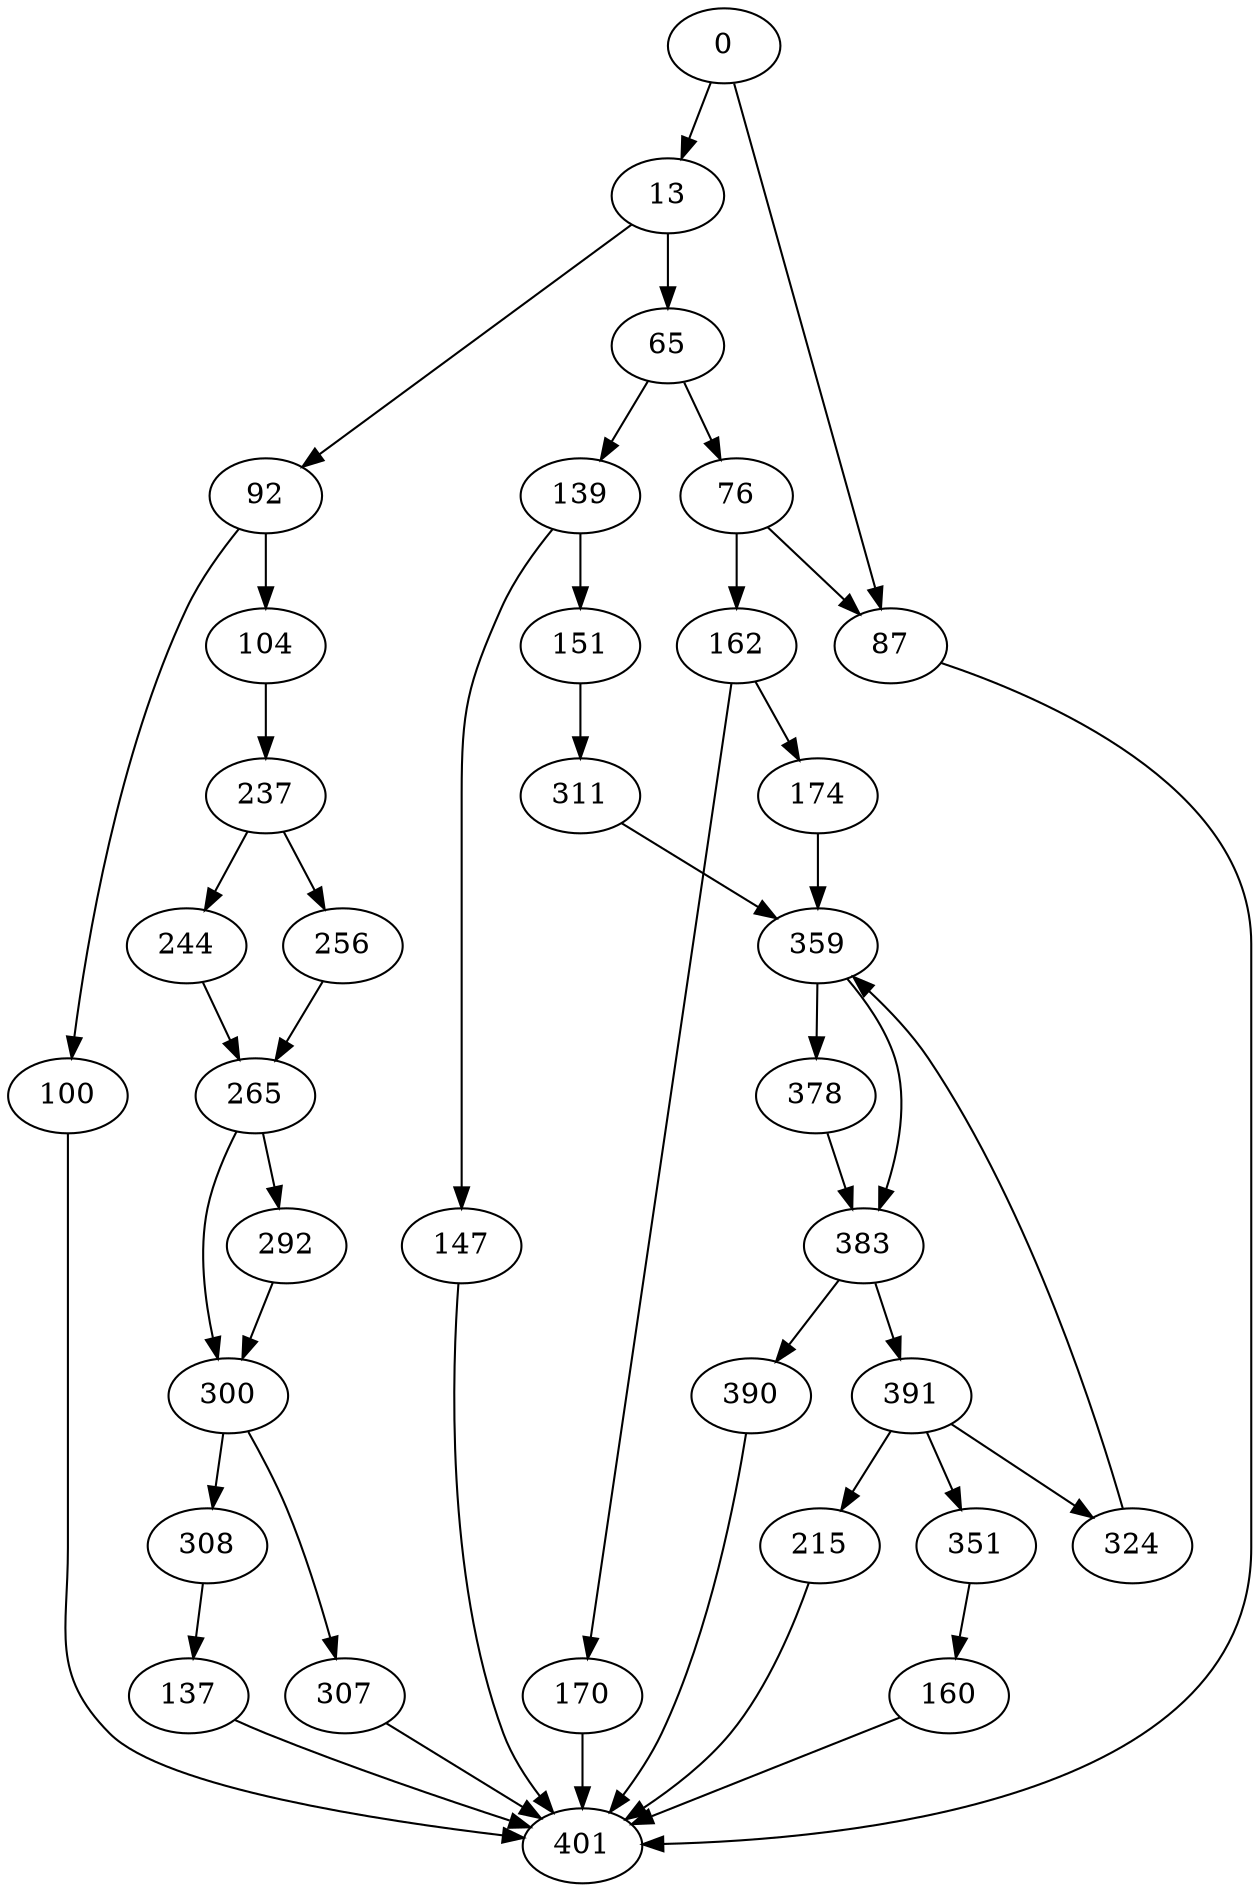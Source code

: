 digraph {
	0 [label=0]
	13 [label=13]
	65 [label=65]
	76 [label=76]
	87 [label=87]
	92 [label=92]
	100 [label=100]
	104 [label=104]
	137 [label=137]
	139 [label=139]
	147 [label=147]
	151 [label=151]
	160 [label=160]
	162 [label=162]
	170 [label=170]
	174 [label=174]
	215 [label=215]
	237 [label=237]
	244 [label=244]
	256 [label=256]
	265 [label=265]
	292 [label=292]
	300 [label=300]
	307 [label=307]
	308 [label=308]
	311 [label=311]
	324 [label=324]
	351 [label=351]
	359 [label=359]
	378 [label=378]
	383 [label=383]
	390 [label=390]
	391 [label=391]
	401 [label=401]
	0 -> 13
	0 -> 87
	13 -> 65
	13 -> 92
	65 -> 139
	65 -> 76
	76 -> 162
	76 -> 87
	87 -> 401
	92 -> 104
	92 -> 100
	100 -> 401
	104 -> 237
	137 -> 401
	139 -> 147
	139 -> 151
	147 -> 401
	151 -> 311
	160 -> 401
	162 -> 170
	162 -> 174
	170 -> 401
	174 -> 359
	215 -> 401
	237 -> 256
	237 -> 244
	244 -> 265
	256 -> 265
	265 -> 292
	265 -> 300
	292 -> 300
	300 -> 307
	300 -> 308
	307 -> 401
	308 -> 137
	311 -> 359
	324 -> 359
	351 -> 160
	359 -> 378
	359 -> 383
	378 -> 383
	383 -> 390
	383 -> 391
	390 -> 401
	391 -> 215
	391 -> 324
	391 -> 351
}
